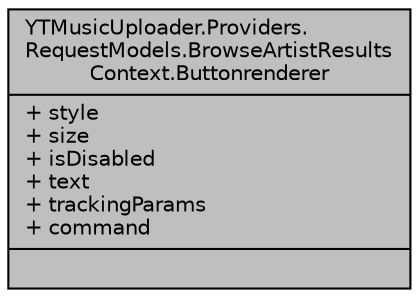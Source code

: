 digraph "YTMusicUploader.Providers.RequestModels.BrowseArtistResultsContext.Buttonrenderer"
{
 // LATEX_PDF_SIZE
  edge [fontname="Helvetica",fontsize="10",labelfontname="Helvetica",labelfontsize="10"];
  node [fontname="Helvetica",fontsize="10",shape=record];
  Node1 [label="{YTMusicUploader.Providers.\lRequestModels.BrowseArtistResults\lContext.Buttonrenderer\n|+ style\l+ size\l+ isDisabled\l+ text\l+ trackingParams\l+ command\l|}",height=0.2,width=0.4,color="black", fillcolor="grey75", style="filled", fontcolor="black",tooltip=" "];
}
